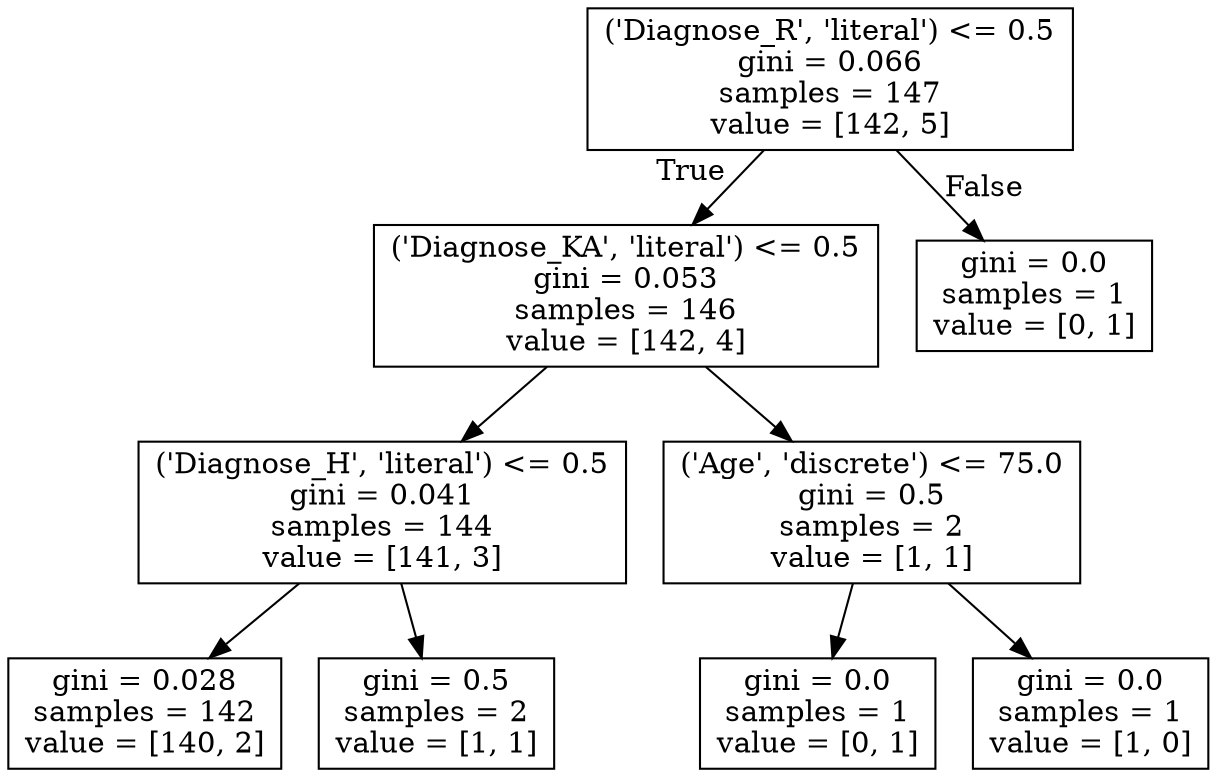 digraph Tree {
node [shape=box] ;
0 [label="('Diagnose_R', 'literal') <= 0.5\ngini = 0.066\nsamples = 147\nvalue = [142, 5]"] ;
1 [label="('Diagnose_KA', 'literal') <= 0.5\ngini = 0.053\nsamples = 146\nvalue = [142, 4]"] ;
0 -> 1 [labeldistance=2.5, labelangle=45, headlabel="True"] ;
2 [label="('Diagnose_H', 'literal') <= 0.5\ngini = 0.041\nsamples = 144\nvalue = [141, 3]"] ;
1 -> 2 ;
3 [label="gini = 0.028\nsamples = 142\nvalue = [140, 2]"] ;
2 -> 3 ;
4 [label="gini = 0.5\nsamples = 2\nvalue = [1, 1]"] ;
2 -> 4 ;
5 [label="('Age', 'discrete') <= 75.0\ngini = 0.5\nsamples = 2\nvalue = [1, 1]"] ;
1 -> 5 ;
6 [label="gini = 0.0\nsamples = 1\nvalue = [0, 1]"] ;
5 -> 6 ;
7 [label="gini = 0.0\nsamples = 1\nvalue = [1, 0]"] ;
5 -> 7 ;
8 [label="gini = 0.0\nsamples = 1\nvalue = [0, 1]"] ;
0 -> 8 [labeldistance=2.5, labelangle=-45, headlabel="False"] ;
}